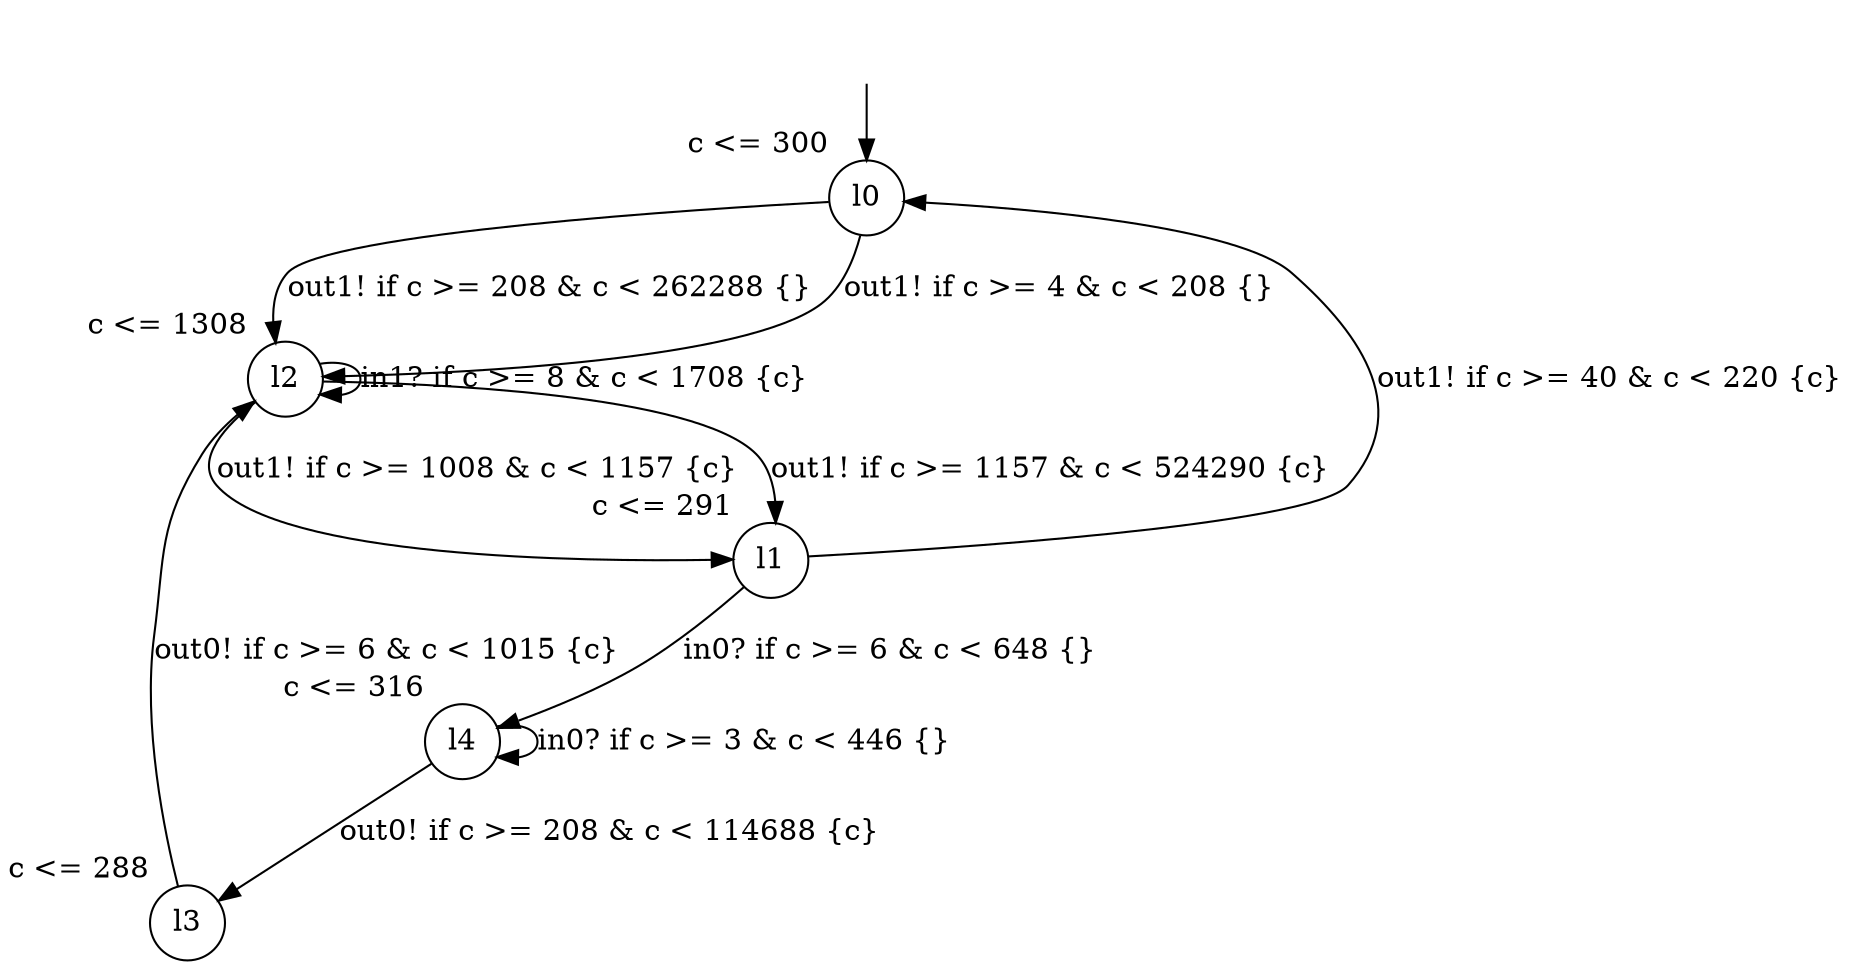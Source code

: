 digraph g {
__start0 [label="" shape="none"];
l0 [shape="circle" margin=0 label="l0", xlabel="c <= 300"];
l1 [shape="circle" margin=0 label="l1", xlabel="c <= 291"];
l2 [shape="circle" margin=0 label="l2", xlabel="c <= 1308"];
l3 [shape="circle" margin=0 label="l3", xlabel="c <= 288"];
l4 [shape="circle" margin=0 label="l4", xlabel="c <= 316"];
l0 -> l2 [label="out1! if c >= 208 & c < 262288 {} "];
l0 -> l2 [label="out1! if c >= 4 & c < 208 {} "];
l1 -> l4 [label="in0? if c >= 6 & c < 648 {} "];
l1 -> l0 [label="out1! if c >= 40 & c < 220 {c} "];
l2 -> l2 [label="in1? if c >= 8 & c < 1708 {c} "];
l2 -> l1 [label="out1! if c >= 1157 & c < 524290 {c} "];
l2 -> l1 [label="out1! if c >= 1008 & c < 1157 {c} "];
l3 -> l2 [label="out0! if c >= 6 & c < 1015 {c} "];
l4 -> l4 [label="in0? if c >= 3 & c < 446 {} "];
l4 -> l3 [label="out0! if c >= 208 & c < 114688 {c} "];
__start0 -> l0;
}
